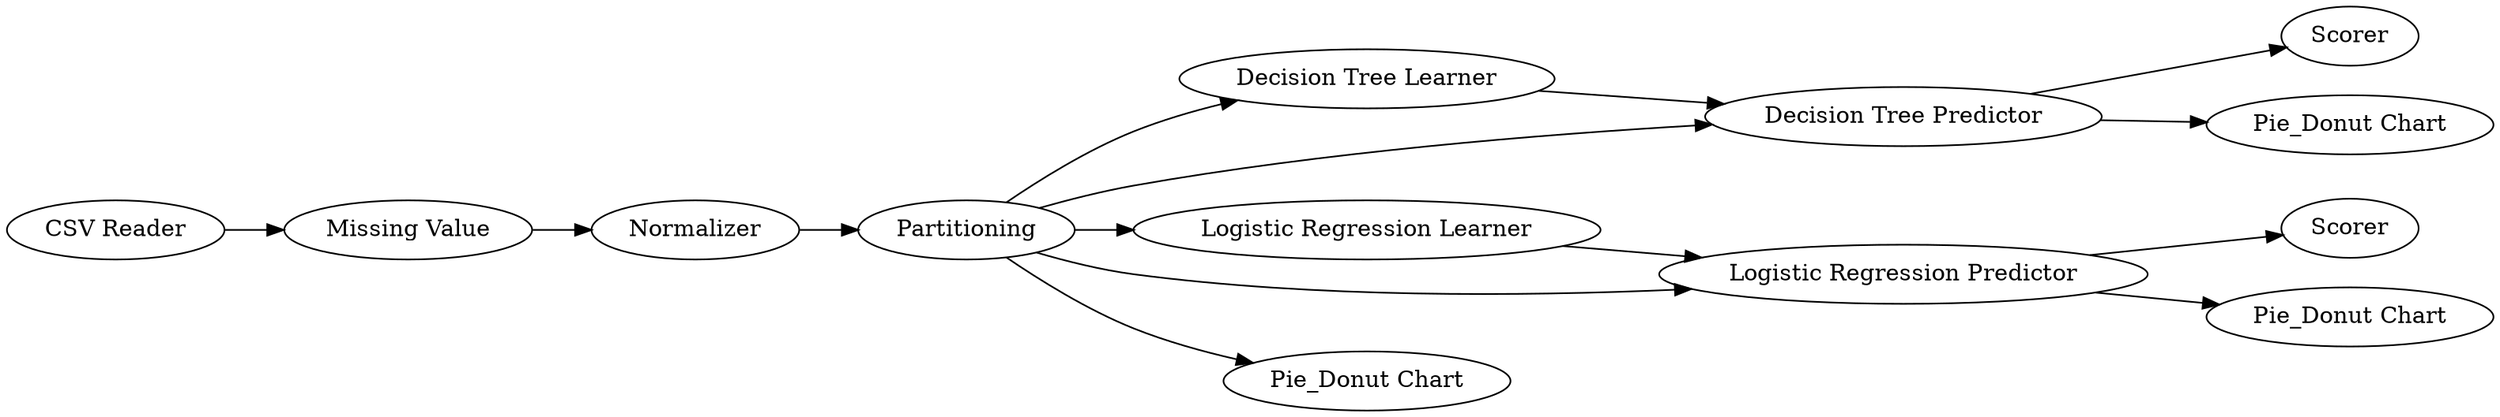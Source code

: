 digraph {
	1 [label="CSV Reader"]
	2 [label=Partitioning]
	3 [label="Decision Tree Learner"]
	4 [label="Decision Tree Predictor"]
	7 [label=Scorer]
	9 [label="Logistic Regression Learner"]
	10 [label="Logistic Regression Predictor"]
	11 [label=Scorer]
	13 [label="Pie_Donut Chart"]
	15 [label="Pie_Donut Chart"]
	18 [label=Normalizer]
	19 [label="Pie_Donut Chart"]
	20 [label="Missing Value"]
	1 -> 20
	2 -> 3
	2 -> 4
	2 -> 10
	2 -> 9
	2 -> 19
	3 -> 4
	4 -> 7
	4 -> 13
	9 -> 10
	10 -> 11
	10 -> 15
	18 -> 2
	20 -> 18
	rankdir=LR
}
